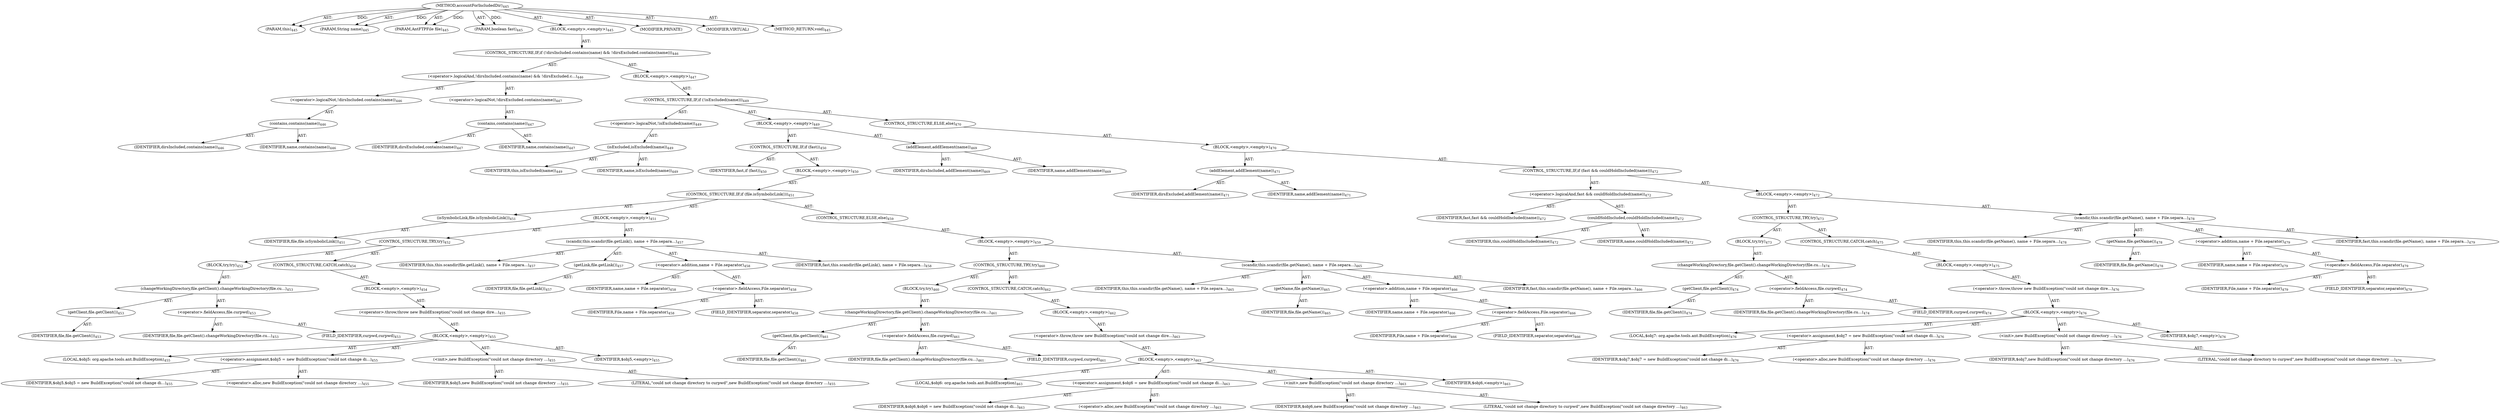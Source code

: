 digraph "accountForIncludedDir" {  
"111669149701" [label = <(METHOD,accountForIncludedDir)<SUB>445</SUB>> ]
"115964116996" [label = <(PARAM,this)<SUB>445</SUB>> ]
"115964117060" [label = <(PARAM,String name)<SUB>445</SUB>> ]
"115964117061" [label = <(PARAM,AntFTPFile file)<SUB>445</SUB>> ]
"115964117062" [label = <(PARAM,boolean fast)<SUB>445</SUB>> ]
"25769803840" [label = <(BLOCK,&lt;empty&gt;,&lt;empty&gt;)<SUB>445</SUB>> ]
"47244640311" [label = <(CONTROL_STRUCTURE,IF,if (!dirsIncluded.contains(name) &amp;&amp; !dirsExcluded.contains(name)))<SUB>446</SUB>> ]
"30064771339" [label = <(&lt;operator&gt;.logicalAnd,!dirsIncluded.contains(name) &amp;&amp; !dirsExcluded.c...)<SUB>446</SUB>> ]
"30064771340" [label = <(&lt;operator&gt;.logicalNot,!dirsIncluded.contains(name))<SUB>446</SUB>> ]
"30064771341" [label = <(contains,contains(name))<SUB>446</SUB>> ]
"68719477133" [label = <(IDENTIFIER,dirsIncluded,contains(name))<SUB>446</SUB>> ]
"68719477134" [label = <(IDENTIFIER,name,contains(name))<SUB>446</SUB>> ]
"30064771342" [label = <(&lt;operator&gt;.logicalNot,!dirsExcluded.contains(name))<SUB>447</SUB>> ]
"30064771343" [label = <(contains,contains(name))<SUB>447</SUB>> ]
"68719477135" [label = <(IDENTIFIER,dirsExcluded,contains(name))<SUB>447</SUB>> ]
"68719477136" [label = <(IDENTIFIER,name,contains(name))<SUB>447</SUB>> ]
"25769803841" [label = <(BLOCK,&lt;empty&gt;,&lt;empty&gt;)<SUB>447</SUB>> ]
"47244640312" [label = <(CONTROL_STRUCTURE,IF,if (!isExcluded(name)))<SUB>449</SUB>> ]
"30064771344" [label = <(&lt;operator&gt;.logicalNot,!isExcluded(name))<SUB>449</SUB>> ]
"30064771345" [label = <(isExcluded,isExcluded(name))<SUB>449</SUB>> ]
"68719476762" [label = <(IDENTIFIER,this,isExcluded(name))<SUB>449</SUB>> ]
"68719477137" [label = <(IDENTIFIER,name,isExcluded(name))<SUB>449</SUB>> ]
"25769803842" [label = <(BLOCK,&lt;empty&gt;,&lt;empty&gt;)<SUB>449</SUB>> ]
"47244640313" [label = <(CONTROL_STRUCTURE,IF,if (fast))<SUB>450</SUB>> ]
"68719477138" [label = <(IDENTIFIER,fast,if (fast))<SUB>450</SUB>> ]
"25769803843" [label = <(BLOCK,&lt;empty&gt;,&lt;empty&gt;)<SUB>450</SUB>> ]
"47244640314" [label = <(CONTROL_STRUCTURE,IF,if (file.isSymbolicLink()))<SUB>451</SUB>> ]
"30064771346" [label = <(isSymbolicLink,file.isSymbolicLink())<SUB>451</SUB>> ]
"68719477139" [label = <(IDENTIFIER,file,file.isSymbolicLink())<SUB>451</SUB>> ]
"25769803844" [label = <(BLOCK,&lt;empty&gt;,&lt;empty&gt;)<SUB>451</SUB>> ]
"47244640315" [label = <(CONTROL_STRUCTURE,TRY,try)<SUB>452</SUB>> ]
"25769803845" [label = <(BLOCK,try,try)<SUB>452</SUB>> ]
"30064771347" [label = <(changeWorkingDirectory,file.getClient().changeWorkingDirectory(file.cu...)<SUB>453</SUB>> ]
"30064771348" [label = <(getClient,file.getClient())<SUB>453</SUB>> ]
"68719477140" [label = <(IDENTIFIER,file,file.getClient())<SUB>453</SUB>> ]
"30064771349" [label = <(&lt;operator&gt;.fieldAccess,file.curpwd)<SUB>453</SUB>> ]
"68719477141" [label = <(IDENTIFIER,file,file.getClient().changeWorkingDirectory(file.cu...)<SUB>453</SUB>> ]
"55834574895" [label = <(FIELD_IDENTIFIER,curpwd,curpwd)<SUB>453</SUB>> ]
"47244640316" [label = <(CONTROL_STRUCTURE,CATCH,catch)<SUB>454</SUB>> ]
"25769803846" [label = <(BLOCK,&lt;empty&gt;,&lt;empty&gt;)<SUB>454</SUB>> ]
"30064771350" [label = <(&lt;operator&gt;.throw,throw new BuildException(&quot;could not change dire...)<SUB>455</SUB>> ]
"25769803847" [label = <(BLOCK,&lt;empty&gt;,&lt;empty&gt;)<SUB>455</SUB>> ]
"94489280536" [label = <(LOCAL,$obj5: org.apache.tools.ant.BuildException)<SUB>455</SUB>> ]
"30064771351" [label = <(&lt;operator&gt;.assignment,$obj5 = new BuildException(&quot;could not change di...)<SUB>455</SUB>> ]
"68719477142" [label = <(IDENTIFIER,$obj5,$obj5 = new BuildException(&quot;could not change di...)<SUB>455</SUB>> ]
"30064771352" [label = <(&lt;operator&gt;.alloc,new BuildException(&quot;could not change directory ...)<SUB>455</SUB>> ]
"30064771353" [label = <(&lt;init&gt;,new BuildException(&quot;could not change directory ...)<SUB>455</SUB>> ]
"68719477143" [label = <(IDENTIFIER,$obj5,new BuildException(&quot;could not change directory ...)<SUB>455</SUB>> ]
"90194313258" [label = <(LITERAL,&quot;could not change directory to curpwd&quot;,new BuildException(&quot;could not change directory ...)<SUB>455</SUB>> ]
"68719477144" [label = <(IDENTIFIER,$obj5,&lt;empty&gt;)<SUB>455</SUB>> ]
"30064771354" [label = <(scandir,this.scandir(file.getLink(), name + File.separa...)<SUB>457</SUB>> ]
"68719476763" [label = <(IDENTIFIER,this,this.scandir(file.getLink(), name + File.separa...)<SUB>457</SUB>> ]
"30064771355" [label = <(getLink,file.getLink())<SUB>457</SUB>> ]
"68719477145" [label = <(IDENTIFIER,file,file.getLink())<SUB>457</SUB>> ]
"30064771356" [label = <(&lt;operator&gt;.addition,name + File.separator)<SUB>458</SUB>> ]
"68719477146" [label = <(IDENTIFIER,name,name + File.separator)<SUB>458</SUB>> ]
"30064771357" [label = <(&lt;operator&gt;.fieldAccess,File.separator)<SUB>458</SUB>> ]
"68719477147" [label = <(IDENTIFIER,File,name + File.separator)<SUB>458</SUB>> ]
"55834574896" [label = <(FIELD_IDENTIFIER,separator,separator)<SUB>458</SUB>> ]
"68719477148" [label = <(IDENTIFIER,fast,this.scandir(file.getLink(), name + File.separa...)<SUB>458</SUB>> ]
"47244640317" [label = <(CONTROL_STRUCTURE,ELSE,else)<SUB>459</SUB>> ]
"25769803848" [label = <(BLOCK,&lt;empty&gt;,&lt;empty&gt;)<SUB>459</SUB>> ]
"47244640318" [label = <(CONTROL_STRUCTURE,TRY,try)<SUB>460</SUB>> ]
"25769803849" [label = <(BLOCK,try,try)<SUB>460</SUB>> ]
"30064771358" [label = <(changeWorkingDirectory,file.getClient().changeWorkingDirectory(file.cu...)<SUB>461</SUB>> ]
"30064771359" [label = <(getClient,file.getClient())<SUB>461</SUB>> ]
"68719477149" [label = <(IDENTIFIER,file,file.getClient())<SUB>461</SUB>> ]
"30064771360" [label = <(&lt;operator&gt;.fieldAccess,file.curpwd)<SUB>461</SUB>> ]
"68719477150" [label = <(IDENTIFIER,file,file.getClient().changeWorkingDirectory(file.cu...)<SUB>461</SUB>> ]
"55834574897" [label = <(FIELD_IDENTIFIER,curpwd,curpwd)<SUB>461</SUB>> ]
"47244640319" [label = <(CONTROL_STRUCTURE,CATCH,catch)<SUB>462</SUB>> ]
"25769803850" [label = <(BLOCK,&lt;empty&gt;,&lt;empty&gt;)<SUB>462</SUB>> ]
"30064771361" [label = <(&lt;operator&gt;.throw,throw new BuildException(&quot;could not change dire...)<SUB>463</SUB>> ]
"25769803851" [label = <(BLOCK,&lt;empty&gt;,&lt;empty&gt;)<SUB>463</SUB>> ]
"94489280537" [label = <(LOCAL,$obj6: org.apache.tools.ant.BuildException)<SUB>463</SUB>> ]
"30064771362" [label = <(&lt;operator&gt;.assignment,$obj6 = new BuildException(&quot;could not change di...)<SUB>463</SUB>> ]
"68719477151" [label = <(IDENTIFIER,$obj6,$obj6 = new BuildException(&quot;could not change di...)<SUB>463</SUB>> ]
"30064771363" [label = <(&lt;operator&gt;.alloc,new BuildException(&quot;could not change directory ...)<SUB>463</SUB>> ]
"30064771364" [label = <(&lt;init&gt;,new BuildException(&quot;could not change directory ...)<SUB>463</SUB>> ]
"68719477152" [label = <(IDENTIFIER,$obj6,new BuildException(&quot;could not change directory ...)<SUB>463</SUB>> ]
"90194313259" [label = <(LITERAL,&quot;could not change directory to curpwd&quot;,new BuildException(&quot;could not change directory ...)<SUB>463</SUB>> ]
"68719477153" [label = <(IDENTIFIER,$obj6,&lt;empty&gt;)<SUB>463</SUB>> ]
"30064771365" [label = <(scandir,this.scandir(file.getName(), name + File.separa...)<SUB>465</SUB>> ]
"68719476764" [label = <(IDENTIFIER,this,this.scandir(file.getName(), name + File.separa...)<SUB>465</SUB>> ]
"30064771366" [label = <(getName,file.getName())<SUB>465</SUB>> ]
"68719477154" [label = <(IDENTIFIER,file,file.getName())<SUB>465</SUB>> ]
"30064771367" [label = <(&lt;operator&gt;.addition,name + File.separator)<SUB>466</SUB>> ]
"68719477155" [label = <(IDENTIFIER,name,name + File.separator)<SUB>466</SUB>> ]
"30064771368" [label = <(&lt;operator&gt;.fieldAccess,File.separator)<SUB>466</SUB>> ]
"68719477156" [label = <(IDENTIFIER,File,name + File.separator)<SUB>466</SUB>> ]
"55834574898" [label = <(FIELD_IDENTIFIER,separator,separator)<SUB>466</SUB>> ]
"68719477157" [label = <(IDENTIFIER,fast,this.scandir(file.getName(), name + File.separa...)<SUB>466</SUB>> ]
"30064771369" [label = <(addElement,addElement(name))<SUB>469</SUB>> ]
"68719477158" [label = <(IDENTIFIER,dirsIncluded,addElement(name))<SUB>469</SUB>> ]
"68719477159" [label = <(IDENTIFIER,name,addElement(name))<SUB>469</SUB>> ]
"47244640320" [label = <(CONTROL_STRUCTURE,ELSE,else)<SUB>470</SUB>> ]
"25769803852" [label = <(BLOCK,&lt;empty&gt;,&lt;empty&gt;)<SUB>470</SUB>> ]
"30064771370" [label = <(addElement,addElement(name))<SUB>471</SUB>> ]
"68719477160" [label = <(IDENTIFIER,dirsExcluded,addElement(name))<SUB>471</SUB>> ]
"68719477161" [label = <(IDENTIFIER,name,addElement(name))<SUB>471</SUB>> ]
"47244640321" [label = <(CONTROL_STRUCTURE,IF,if (fast &amp;&amp; couldHoldIncluded(name)))<SUB>472</SUB>> ]
"30064771371" [label = <(&lt;operator&gt;.logicalAnd,fast &amp;&amp; couldHoldIncluded(name))<SUB>472</SUB>> ]
"68719477162" [label = <(IDENTIFIER,fast,fast &amp;&amp; couldHoldIncluded(name))<SUB>472</SUB>> ]
"30064771372" [label = <(couldHoldIncluded,couldHoldIncluded(name))<SUB>472</SUB>> ]
"68719476765" [label = <(IDENTIFIER,this,couldHoldIncluded(name))<SUB>472</SUB>> ]
"68719477163" [label = <(IDENTIFIER,name,couldHoldIncluded(name))<SUB>472</SUB>> ]
"25769803853" [label = <(BLOCK,&lt;empty&gt;,&lt;empty&gt;)<SUB>472</SUB>> ]
"47244640322" [label = <(CONTROL_STRUCTURE,TRY,try)<SUB>473</SUB>> ]
"25769803854" [label = <(BLOCK,try,try)<SUB>473</SUB>> ]
"30064771373" [label = <(changeWorkingDirectory,file.getClient().changeWorkingDirectory(file.cu...)<SUB>474</SUB>> ]
"30064771374" [label = <(getClient,file.getClient())<SUB>474</SUB>> ]
"68719477164" [label = <(IDENTIFIER,file,file.getClient())<SUB>474</SUB>> ]
"30064771375" [label = <(&lt;operator&gt;.fieldAccess,file.curpwd)<SUB>474</SUB>> ]
"68719477165" [label = <(IDENTIFIER,file,file.getClient().changeWorkingDirectory(file.cu...)<SUB>474</SUB>> ]
"55834574899" [label = <(FIELD_IDENTIFIER,curpwd,curpwd)<SUB>474</SUB>> ]
"47244640323" [label = <(CONTROL_STRUCTURE,CATCH,catch)<SUB>475</SUB>> ]
"25769803855" [label = <(BLOCK,&lt;empty&gt;,&lt;empty&gt;)<SUB>475</SUB>> ]
"30064771376" [label = <(&lt;operator&gt;.throw,throw new BuildException(&quot;could not change dire...)<SUB>476</SUB>> ]
"25769803856" [label = <(BLOCK,&lt;empty&gt;,&lt;empty&gt;)<SUB>476</SUB>> ]
"94489280538" [label = <(LOCAL,$obj7: org.apache.tools.ant.BuildException)<SUB>476</SUB>> ]
"30064771377" [label = <(&lt;operator&gt;.assignment,$obj7 = new BuildException(&quot;could not change di...)<SUB>476</SUB>> ]
"68719477166" [label = <(IDENTIFIER,$obj7,$obj7 = new BuildException(&quot;could not change di...)<SUB>476</SUB>> ]
"30064771378" [label = <(&lt;operator&gt;.alloc,new BuildException(&quot;could not change directory ...)<SUB>476</SUB>> ]
"30064771379" [label = <(&lt;init&gt;,new BuildException(&quot;could not change directory ...)<SUB>476</SUB>> ]
"68719477167" [label = <(IDENTIFIER,$obj7,new BuildException(&quot;could not change directory ...)<SUB>476</SUB>> ]
"90194313260" [label = <(LITERAL,&quot;could not change directory to curpwd&quot;,new BuildException(&quot;could not change directory ...)<SUB>476</SUB>> ]
"68719477168" [label = <(IDENTIFIER,$obj7,&lt;empty&gt;)<SUB>476</SUB>> ]
"30064771380" [label = <(scandir,this.scandir(file.getName(), name + File.separa...)<SUB>478</SUB>> ]
"68719476766" [label = <(IDENTIFIER,this,this.scandir(file.getName(), name + File.separa...)<SUB>478</SUB>> ]
"30064771381" [label = <(getName,file.getName())<SUB>478</SUB>> ]
"68719477169" [label = <(IDENTIFIER,file,file.getName())<SUB>478</SUB>> ]
"30064771382" [label = <(&lt;operator&gt;.addition,name + File.separator)<SUB>479</SUB>> ]
"68719477170" [label = <(IDENTIFIER,name,name + File.separator)<SUB>479</SUB>> ]
"30064771383" [label = <(&lt;operator&gt;.fieldAccess,File.separator)<SUB>479</SUB>> ]
"68719477171" [label = <(IDENTIFIER,File,name + File.separator)<SUB>479</SUB>> ]
"55834574900" [label = <(FIELD_IDENTIFIER,separator,separator)<SUB>479</SUB>> ]
"68719477172" [label = <(IDENTIFIER,fast,this.scandir(file.getName(), name + File.separa...)<SUB>479</SUB>> ]
"133143986238" [label = <(MODIFIER,PRIVATE)> ]
"133143986239" [label = <(MODIFIER,VIRTUAL)> ]
"128849018885" [label = <(METHOD_RETURN,void)<SUB>445</SUB>> ]
  "111669149701" -> "115964116996"  [ label = "AST: "] 
  "111669149701" -> "115964117060"  [ label = "AST: "] 
  "111669149701" -> "115964117061"  [ label = "AST: "] 
  "111669149701" -> "115964117062"  [ label = "AST: "] 
  "111669149701" -> "25769803840"  [ label = "AST: "] 
  "111669149701" -> "133143986238"  [ label = "AST: "] 
  "111669149701" -> "133143986239"  [ label = "AST: "] 
  "111669149701" -> "128849018885"  [ label = "AST: "] 
  "25769803840" -> "47244640311"  [ label = "AST: "] 
  "47244640311" -> "30064771339"  [ label = "AST: "] 
  "47244640311" -> "25769803841"  [ label = "AST: "] 
  "30064771339" -> "30064771340"  [ label = "AST: "] 
  "30064771339" -> "30064771342"  [ label = "AST: "] 
  "30064771340" -> "30064771341"  [ label = "AST: "] 
  "30064771341" -> "68719477133"  [ label = "AST: "] 
  "30064771341" -> "68719477134"  [ label = "AST: "] 
  "30064771342" -> "30064771343"  [ label = "AST: "] 
  "30064771343" -> "68719477135"  [ label = "AST: "] 
  "30064771343" -> "68719477136"  [ label = "AST: "] 
  "25769803841" -> "47244640312"  [ label = "AST: "] 
  "47244640312" -> "30064771344"  [ label = "AST: "] 
  "47244640312" -> "25769803842"  [ label = "AST: "] 
  "47244640312" -> "47244640320"  [ label = "AST: "] 
  "30064771344" -> "30064771345"  [ label = "AST: "] 
  "30064771345" -> "68719476762"  [ label = "AST: "] 
  "30064771345" -> "68719477137"  [ label = "AST: "] 
  "25769803842" -> "47244640313"  [ label = "AST: "] 
  "25769803842" -> "30064771369"  [ label = "AST: "] 
  "47244640313" -> "68719477138"  [ label = "AST: "] 
  "47244640313" -> "25769803843"  [ label = "AST: "] 
  "25769803843" -> "47244640314"  [ label = "AST: "] 
  "47244640314" -> "30064771346"  [ label = "AST: "] 
  "47244640314" -> "25769803844"  [ label = "AST: "] 
  "47244640314" -> "47244640317"  [ label = "AST: "] 
  "30064771346" -> "68719477139"  [ label = "AST: "] 
  "25769803844" -> "47244640315"  [ label = "AST: "] 
  "25769803844" -> "30064771354"  [ label = "AST: "] 
  "47244640315" -> "25769803845"  [ label = "AST: "] 
  "47244640315" -> "47244640316"  [ label = "AST: "] 
  "25769803845" -> "30064771347"  [ label = "AST: "] 
  "30064771347" -> "30064771348"  [ label = "AST: "] 
  "30064771347" -> "30064771349"  [ label = "AST: "] 
  "30064771348" -> "68719477140"  [ label = "AST: "] 
  "30064771349" -> "68719477141"  [ label = "AST: "] 
  "30064771349" -> "55834574895"  [ label = "AST: "] 
  "47244640316" -> "25769803846"  [ label = "AST: "] 
  "25769803846" -> "30064771350"  [ label = "AST: "] 
  "30064771350" -> "25769803847"  [ label = "AST: "] 
  "25769803847" -> "94489280536"  [ label = "AST: "] 
  "25769803847" -> "30064771351"  [ label = "AST: "] 
  "25769803847" -> "30064771353"  [ label = "AST: "] 
  "25769803847" -> "68719477144"  [ label = "AST: "] 
  "30064771351" -> "68719477142"  [ label = "AST: "] 
  "30064771351" -> "30064771352"  [ label = "AST: "] 
  "30064771353" -> "68719477143"  [ label = "AST: "] 
  "30064771353" -> "90194313258"  [ label = "AST: "] 
  "30064771354" -> "68719476763"  [ label = "AST: "] 
  "30064771354" -> "30064771355"  [ label = "AST: "] 
  "30064771354" -> "30064771356"  [ label = "AST: "] 
  "30064771354" -> "68719477148"  [ label = "AST: "] 
  "30064771355" -> "68719477145"  [ label = "AST: "] 
  "30064771356" -> "68719477146"  [ label = "AST: "] 
  "30064771356" -> "30064771357"  [ label = "AST: "] 
  "30064771357" -> "68719477147"  [ label = "AST: "] 
  "30064771357" -> "55834574896"  [ label = "AST: "] 
  "47244640317" -> "25769803848"  [ label = "AST: "] 
  "25769803848" -> "47244640318"  [ label = "AST: "] 
  "25769803848" -> "30064771365"  [ label = "AST: "] 
  "47244640318" -> "25769803849"  [ label = "AST: "] 
  "47244640318" -> "47244640319"  [ label = "AST: "] 
  "25769803849" -> "30064771358"  [ label = "AST: "] 
  "30064771358" -> "30064771359"  [ label = "AST: "] 
  "30064771358" -> "30064771360"  [ label = "AST: "] 
  "30064771359" -> "68719477149"  [ label = "AST: "] 
  "30064771360" -> "68719477150"  [ label = "AST: "] 
  "30064771360" -> "55834574897"  [ label = "AST: "] 
  "47244640319" -> "25769803850"  [ label = "AST: "] 
  "25769803850" -> "30064771361"  [ label = "AST: "] 
  "30064771361" -> "25769803851"  [ label = "AST: "] 
  "25769803851" -> "94489280537"  [ label = "AST: "] 
  "25769803851" -> "30064771362"  [ label = "AST: "] 
  "25769803851" -> "30064771364"  [ label = "AST: "] 
  "25769803851" -> "68719477153"  [ label = "AST: "] 
  "30064771362" -> "68719477151"  [ label = "AST: "] 
  "30064771362" -> "30064771363"  [ label = "AST: "] 
  "30064771364" -> "68719477152"  [ label = "AST: "] 
  "30064771364" -> "90194313259"  [ label = "AST: "] 
  "30064771365" -> "68719476764"  [ label = "AST: "] 
  "30064771365" -> "30064771366"  [ label = "AST: "] 
  "30064771365" -> "30064771367"  [ label = "AST: "] 
  "30064771365" -> "68719477157"  [ label = "AST: "] 
  "30064771366" -> "68719477154"  [ label = "AST: "] 
  "30064771367" -> "68719477155"  [ label = "AST: "] 
  "30064771367" -> "30064771368"  [ label = "AST: "] 
  "30064771368" -> "68719477156"  [ label = "AST: "] 
  "30064771368" -> "55834574898"  [ label = "AST: "] 
  "30064771369" -> "68719477158"  [ label = "AST: "] 
  "30064771369" -> "68719477159"  [ label = "AST: "] 
  "47244640320" -> "25769803852"  [ label = "AST: "] 
  "25769803852" -> "30064771370"  [ label = "AST: "] 
  "25769803852" -> "47244640321"  [ label = "AST: "] 
  "30064771370" -> "68719477160"  [ label = "AST: "] 
  "30064771370" -> "68719477161"  [ label = "AST: "] 
  "47244640321" -> "30064771371"  [ label = "AST: "] 
  "47244640321" -> "25769803853"  [ label = "AST: "] 
  "30064771371" -> "68719477162"  [ label = "AST: "] 
  "30064771371" -> "30064771372"  [ label = "AST: "] 
  "30064771372" -> "68719476765"  [ label = "AST: "] 
  "30064771372" -> "68719477163"  [ label = "AST: "] 
  "25769803853" -> "47244640322"  [ label = "AST: "] 
  "25769803853" -> "30064771380"  [ label = "AST: "] 
  "47244640322" -> "25769803854"  [ label = "AST: "] 
  "47244640322" -> "47244640323"  [ label = "AST: "] 
  "25769803854" -> "30064771373"  [ label = "AST: "] 
  "30064771373" -> "30064771374"  [ label = "AST: "] 
  "30064771373" -> "30064771375"  [ label = "AST: "] 
  "30064771374" -> "68719477164"  [ label = "AST: "] 
  "30064771375" -> "68719477165"  [ label = "AST: "] 
  "30064771375" -> "55834574899"  [ label = "AST: "] 
  "47244640323" -> "25769803855"  [ label = "AST: "] 
  "25769803855" -> "30064771376"  [ label = "AST: "] 
  "30064771376" -> "25769803856"  [ label = "AST: "] 
  "25769803856" -> "94489280538"  [ label = "AST: "] 
  "25769803856" -> "30064771377"  [ label = "AST: "] 
  "25769803856" -> "30064771379"  [ label = "AST: "] 
  "25769803856" -> "68719477168"  [ label = "AST: "] 
  "30064771377" -> "68719477166"  [ label = "AST: "] 
  "30064771377" -> "30064771378"  [ label = "AST: "] 
  "30064771379" -> "68719477167"  [ label = "AST: "] 
  "30064771379" -> "90194313260"  [ label = "AST: "] 
  "30064771380" -> "68719476766"  [ label = "AST: "] 
  "30064771380" -> "30064771381"  [ label = "AST: "] 
  "30064771380" -> "30064771382"  [ label = "AST: "] 
  "30064771380" -> "68719477172"  [ label = "AST: "] 
  "30064771381" -> "68719477169"  [ label = "AST: "] 
  "30064771382" -> "68719477170"  [ label = "AST: "] 
  "30064771382" -> "30064771383"  [ label = "AST: "] 
  "30064771383" -> "68719477171"  [ label = "AST: "] 
  "30064771383" -> "55834574900"  [ label = "AST: "] 
  "111669149701" -> "115964116996"  [ label = "DDG: "] 
  "111669149701" -> "115964117060"  [ label = "DDG: "] 
  "111669149701" -> "115964117061"  [ label = "DDG: "] 
  "111669149701" -> "115964117062"  [ label = "DDG: "] 
}

